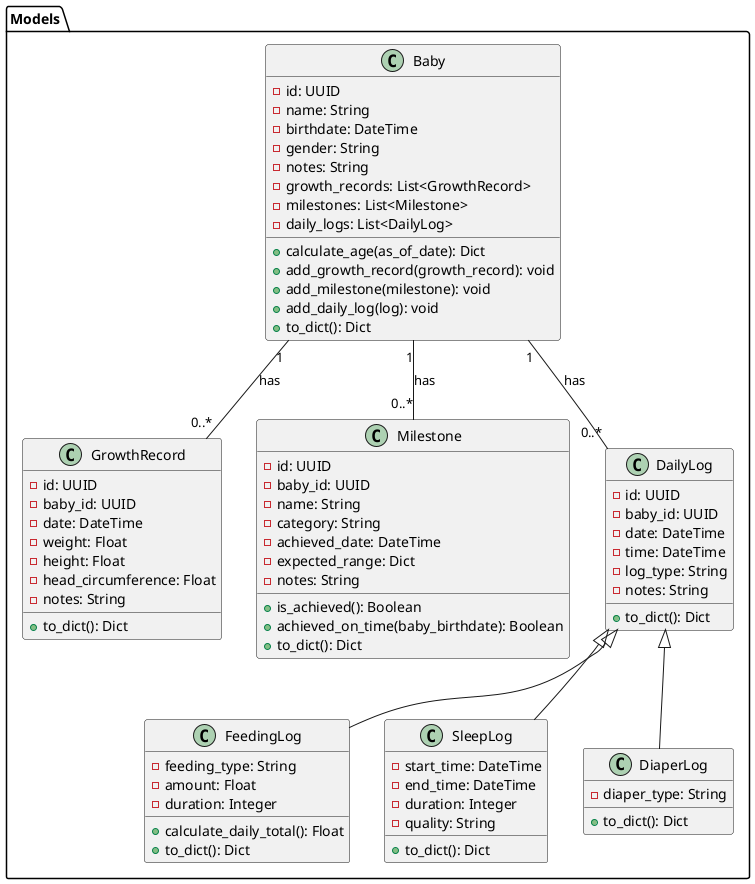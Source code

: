 @startuml model_classes
package "Models" {
    class Baby {
        - id: UUID
        - name: String
        - birthdate: DateTime
        - gender: String
        - notes: String
        - growth_records: List<GrowthRecord>
        - milestones: List<Milestone>
        - daily_logs: List<DailyLog>
        + calculate_age(as_of_date): Dict
        + add_growth_record(growth_record): void
        + add_milestone(milestone): void
        + add_daily_log(log): void
        + to_dict(): Dict
    }

    class GrowthRecord {
        - id: UUID
        - baby_id: UUID
        - date: DateTime
        - weight: Float
        - height: Float
        - head_circumference: Float
        - notes: String
        + to_dict(): Dict
    }

    class Milestone {
        - id: UUID
        - baby_id: UUID
        - name: String
        - category: String
        - achieved_date: DateTime
        - expected_range: Dict
        - notes: String
        + is_achieved(): Boolean
        + achieved_on_time(baby_birthdate): Boolean
        + to_dict(): Dict
    }

    class DailyLog {
        - id: UUID
        - baby_id: UUID
        - date: DateTime
        - time: DateTime
        - log_type: String
        - notes: String
        + to_dict(): Dict
    }

    class FeedingLog {
        - feeding_type: String
        - amount: Float
        - duration: Integer
        + calculate_daily_total(): Float
        + to_dict(): Dict
    }

    class SleepLog {
        - start_time: DateTime
        - end_time: DateTime
        - duration: Integer
        - quality: String
        + to_dict(): Dict
    }

    class DiaperLog {
        - diaper_type: String
        + to_dict(): Dict
    }

    Baby "1" -- "0..*" GrowthRecord : has
    Baby "1" -- "0..*" Milestone : has
    Baby "1" -- "0..*" DailyLog : has
    DailyLog <|-- FeedingLog
    DailyLog <|-- SleepLog
    DailyLog <|-- DiaperLog
}
@enduml